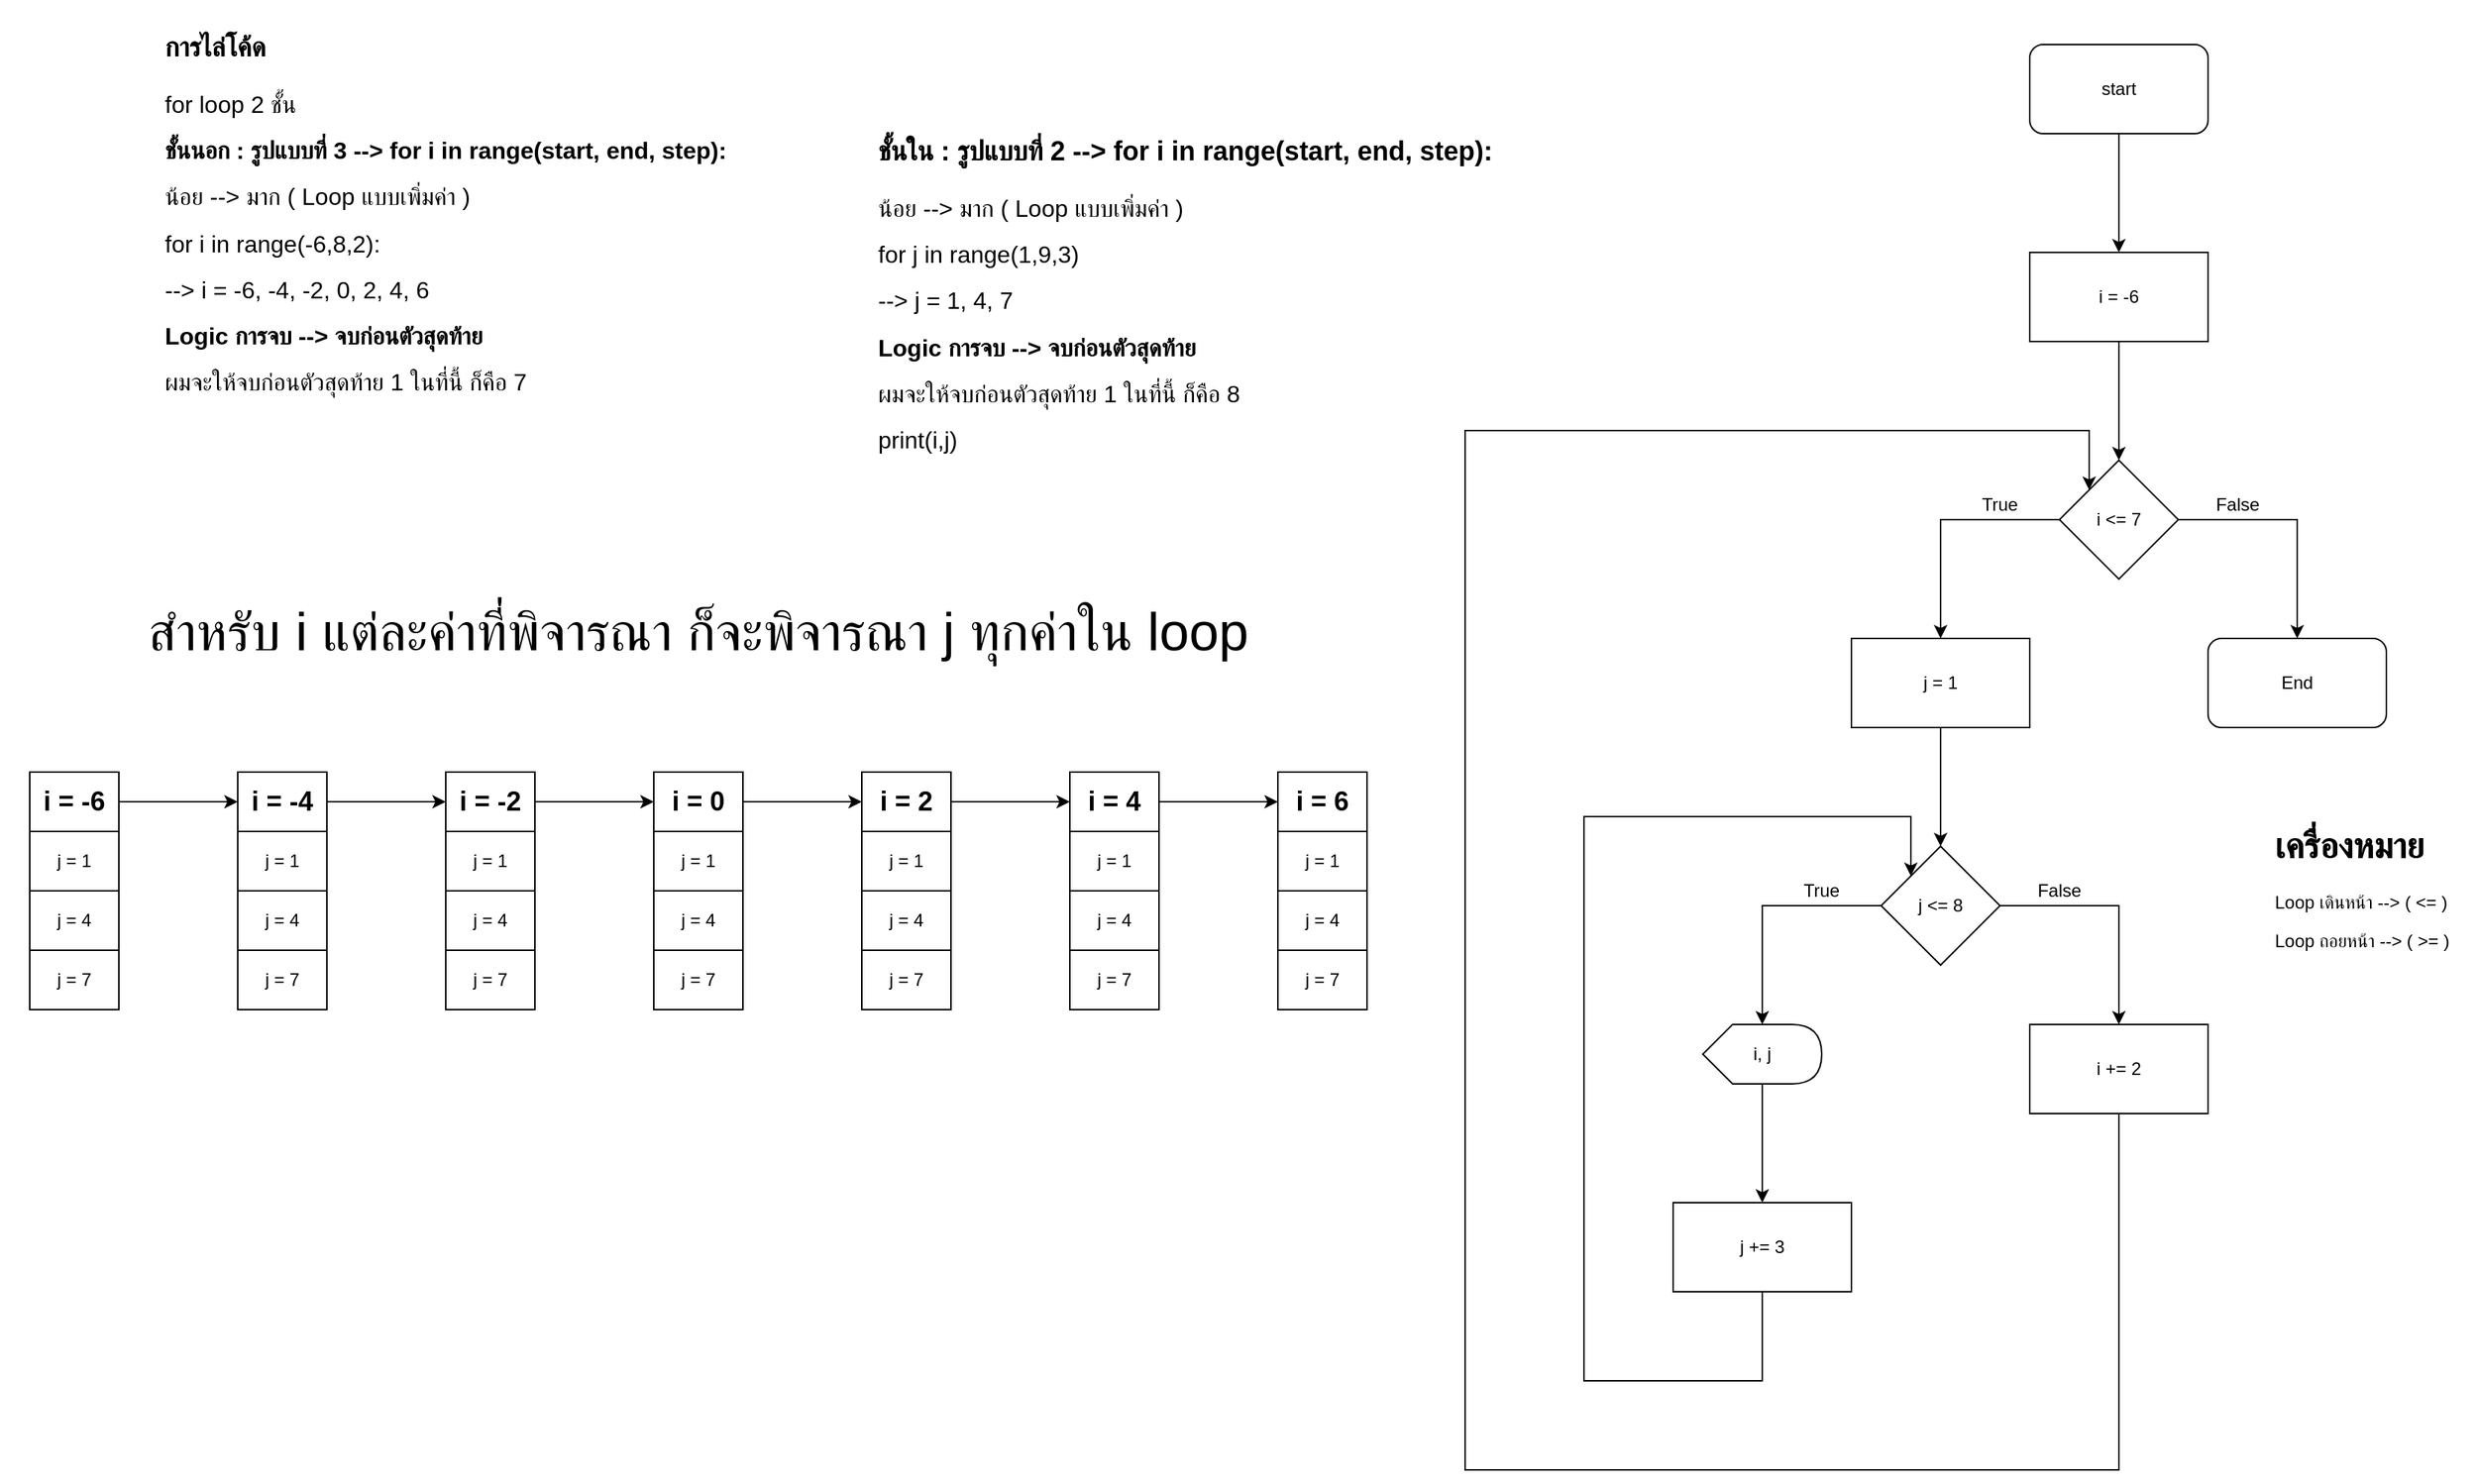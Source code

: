 <mxfile>
    <diagram id="QjmZl4qjWWXB8wUmYver" name="Page-1">
        <mxGraphModel dx="2181" dy="860" grid="1" gridSize="10" guides="1" tooltips="1" connect="1" arrows="1" fold="1" page="1" pageScale="1" pageWidth="827" pageHeight="1169" math="0" shadow="0">
            <root>
                <mxCell id="0"/>
                <mxCell id="1" parent="0"/>
                <mxCell id="179" value="" style="shape=table;html=1;whiteSpace=wrap;startSize=0;container=1;collapsible=0;childLayout=tableLayout;" parent="1" vertex="1">
                    <mxGeometry x="-26" y="570" width="60" height="160" as="geometry"/>
                </mxCell>
                <mxCell id="180" value="" style="shape=partialRectangle;html=1;whiteSpace=wrap;collapsible=0;dropTarget=0;pointerEvents=0;fillColor=none;top=0;left=0;bottom=0;right=0;points=[[0,0.5],[1,0.5]];portConstraint=eastwest;" parent="179" vertex="1">
                    <mxGeometry width="60" height="40" as="geometry"/>
                </mxCell>
                <mxCell id="181" value="&lt;b&gt;&lt;font style=&quot;font-size: 18px&quot;&gt;i = -6&lt;/font&gt;&lt;/b&gt;" style="shape=partialRectangle;html=1;whiteSpace=wrap;connectable=0;overflow=hidden;fillColor=none;top=0;left=0;bottom=0;right=0;" parent="180" vertex="1">
                    <mxGeometry width="60" height="40" as="geometry"/>
                </mxCell>
                <mxCell id="182" value="" style="shape=partialRectangle;html=1;whiteSpace=wrap;collapsible=0;dropTarget=0;pointerEvents=0;fillColor=none;top=0;left=0;bottom=0;right=0;points=[[0,0.5],[1,0.5]];portConstraint=eastwest;" parent="179" vertex="1">
                    <mxGeometry y="40" width="60" height="40" as="geometry"/>
                </mxCell>
                <mxCell id="183" value="j = 1" style="shape=partialRectangle;html=1;whiteSpace=wrap;connectable=0;overflow=hidden;fillColor=none;top=0;left=0;bottom=0;right=0;" parent="182" vertex="1">
                    <mxGeometry width="60" height="40" as="geometry"/>
                </mxCell>
                <mxCell id="184" value="" style="shape=partialRectangle;html=1;whiteSpace=wrap;collapsible=0;dropTarget=0;pointerEvents=0;fillColor=none;top=0;left=0;bottom=0;right=0;points=[[0,0.5],[1,0.5]];portConstraint=eastwest;" parent="179" vertex="1">
                    <mxGeometry y="80" width="60" height="40" as="geometry"/>
                </mxCell>
                <mxCell id="185" value="j = 4" style="shape=partialRectangle;html=1;whiteSpace=wrap;connectable=0;overflow=hidden;fillColor=none;top=0;left=0;bottom=0;right=0;" parent="184" vertex="1">
                    <mxGeometry width="60" height="40" as="geometry"/>
                </mxCell>
                <mxCell id="186" value="" style="shape=partialRectangle;html=1;whiteSpace=wrap;collapsible=0;dropTarget=0;pointerEvents=0;fillColor=none;top=0;left=0;bottom=0;right=0;points=[[0,0.5],[1,0.5]];portConstraint=eastwest;" parent="179" vertex="1">
                    <mxGeometry y="120" width="60" height="40" as="geometry"/>
                </mxCell>
                <mxCell id="187" value="j = 7" style="shape=partialRectangle;html=1;whiteSpace=wrap;connectable=0;overflow=hidden;fillColor=none;top=0;left=0;bottom=0;right=0;" parent="186" vertex="1">
                    <mxGeometry width="60" height="40" as="geometry"/>
                </mxCell>
                <mxCell id="194" value="" style="shape=table;html=1;whiteSpace=wrap;startSize=0;container=1;collapsible=0;childLayout=tableLayout;" parent="1" vertex="1">
                    <mxGeometry x="114" y="570" width="60" height="160" as="geometry"/>
                </mxCell>
                <mxCell id="195" value="" style="shape=partialRectangle;html=1;whiteSpace=wrap;collapsible=0;dropTarget=0;pointerEvents=0;fillColor=none;top=0;left=0;bottom=0;right=0;points=[[0,0.5],[1,0.5]];portConstraint=eastwest;" parent="194" vertex="1">
                    <mxGeometry width="60" height="40" as="geometry"/>
                </mxCell>
                <mxCell id="196" value="&lt;b&gt;&lt;font style=&quot;font-size: 18px&quot;&gt;i = -4&lt;/font&gt;&lt;/b&gt;" style="shape=partialRectangle;html=1;whiteSpace=wrap;connectable=0;overflow=hidden;fillColor=none;top=0;left=0;bottom=0;right=0;" parent="195" vertex="1">
                    <mxGeometry width="60" height="40" as="geometry"/>
                </mxCell>
                <mxCell id="197" value="" style="shape=partialRectangle;html=1;whiteSpace=wrap;collapsible=0;dropTarget=0;pointerEvents=0;fillColor=none;top=0;left=0;bottom=0;right=0;points=[[0,0.5],[1,0.5]];portConstraint=eastwest;" parent="194" vertex="1">
                    <mxGeometry y="40" width="60" height="40" as="geometry"/>
                </mxCell>
                <mxCell id="198" value="j = 1" style="shape=partialRectangle;html=1;whiteSpace=wrap;connectable=0;overflow=hidden;fillColor=none;top=0;left=0;bottom=0;right=0;" parent="197" vertex="1">
                    <mxGeometry width="60" height="40" as="geometry"/>
                </mxCell>
                <mxCell id="199" value="" style="shape=partialRectangle;html=1;whiteSpace=wrap;collapsible=0;dropTarget=0;pointerEvents=0;fillColor=none;top=0;left=0;bottom=0;right=0;points=[[0,0.5],[1,0.5]];portConstraint=eastwest;" parent="194" vertex="1">
                    <mxGeometry y="80" width="60" height="40" as="geometry"/>
                </mxCell>
                <mxCell id="200" value="j = 4" style="shape=partialRectangle;html=1;whiteSpace=wrap;connectable=0;overflow=hidden;fillColor=none;top=0;left=0;bottom=0;right=0;" parent="199" vertex="1">
                    <mxGeometry width="60" height="40" as="geometry"/>
                </mxCell>
                <mxCell id="201" value="" style="shape=partialRectangle;html=1;whiteSpace=wrap;collapsible=0;dropTarget=0;pointerEvents=0;fillColor=none;top=0;left=0;bottom=0;right=0;points=[[0,0.5],[1,0.5]];portConstraint=eastwest;" parent="194" vertex="1">
                    <mxGeometry y="120" width="60" height="40" as="geometry"/>
                </mxCell>
                <mxCell id="202" value="j = 7" style="shape=partialRectangle;html=1;whiteSpace=wrap;connectable=0;overflow=hidden;fillColor=none;top=0;left=0;bottom=0;right=0;" parent="201" vertex="1">
                    <mxGeometry width="60" height="40" as="geometry"/>
                </mxCell>
                <mxCell id="209" value="" style="shape=table;html=1;whiteSpace=wrap;startSize=0;container=1;collapsible=0;childLayout=tableLayout;" parent="1" vertex="1">
                    <mxGeometry x="254" y="570" width="60" height="160" as="geometry"/>
                </mxCell>
                <mxCell id="210" value="" style="shape=partialRectangle;html=1;whiteSpace=wrap;collapsible=0;dropTarget=0;pointerEvents=0;fillColor=none;top=0;left=0;bottom=0;right=0;points=[[0,0.5],[1,0.5]];portConstraint=eastwest;" parent="209" vertex="1">
                    <mxGeometry width="60" height="40" as="geometry"/>
                </mxCell>
                <mxCell id="211" value="&lt;font style=&quot;font-size: 18px&quot;&gt;&lt;b&gt;i = -2&lt;/b&gt;&lt;/font&gt;" style="shape=partialRectangle;html=1;whiteSpace=wrap;connectable=0;overflow=hidden;fillColor=none;top=0;left=0;bottom=0;right=0;" parent="210" vertex="1">
                    <mxGeometry width="60" height="40" as="geometry"/>
                </mxCell>
                <mxCell id="212" value="" style="shape=partialRectangle;html=1;whiteSpace=wrap;collapsible=0;dropTarget=0;pointerEvents=0;fillColor=none;top=0;left=0;bottom=0;right=0;points=[[0,0.5],[1,0.5]];portConstraint=eastwest;" parent="209" vertex="1">
                    <mxGeometry y="40" width="60" height="40" as="geometry"/>
                </mxCell>
                <mxCell id="213" value="j = 1" style="shape=partialRectangle;html=1;whiteSpace=wrap;connectable=0;overflow=hidden;fillColor=none;top=0;left=0;bottom=0;right=0;" parent="212" vertex="1">
                    <mxGeometry width="60" height="40" as="geometry"/>
                </mxCell>
                <mxCell id="214" value="" style="shape=partialRectangle;html=1;whiteSpace=wrap;collapsible=0;dropTarget=0;pointerEvents=0;fillColor=none;top=0;left=0;bottom=0;right=0;points=[[0,0.5],[1,0.5]];portConstraint=eastwest;" parent="209" vertex="1">
                    <mxGeometry y="80" width="60" height="40" as="geometry"/>
                </mxCell>
                <mxCell id="215" value="j = 4" style="shape=partialRectangle;html=1;whiteSpace=wrap;connectable=0;overflow=hidden;fillColor=none;top=0;left=0;bottom=0;right=0;" parent="214" vertex="1">
                    <mxGeometry width="60" height="40" as="geometry"/>
                </mxCell>
                <mxCell id="216" value="" style="shape=partialRectangle;html=1;whiteSpace=wrap;collapsible=0;dropTarget=0;pointerEvents=0;fillColor=none;top=0;left=0;bottom=0;right=0;points=[[0,0.5],[1,0.5]];portConstraint=eastwest;" parent="209" vertex="1">
                    <mxGeometry y="120" width="60" height="40" as="geometry"/>
                </mxCell>
                <mxCell id="217" value="j = 7" style="shape=partialRectangle;html=1;whiteSpace=wrap;connectable=0;overflow=hidden;fillColor=none;top=0;left=0;bottom=0;right=0;" parent="216" vertex="1">
                    <mxGeometry width="60" height="40" as="geometry"/>
                </mxCell>
                <mxCell id="224" value="" style="shape=table;html=1;whiteSpace=wrap;startSize=0;container=1;collapsible=0;childLayout=tableLayout;" parent="1" vertex="1">
                    <mxGeometry x="394" y="570" width="60" height="160" as="geometry"/>
                </mxCell>
                <mxCell id="225" value="" style="shape=partialRectangle;html=1;whiteSpace=wrap;collapsible=0;dropTarget=0;pointerEvents=0;fillColor=none;top=0;left=0;bottom=0;right=0;points=[[0,0.5],[1,0.5]];portConstraint=eastwest;" parent="224" vertex="1">
                    <mxGeometry width="60" height="40" as="geometry"/>
                </mxCell>
                <mxCell id="226" value="&lt;font style=&quot;font-size: 18px&quot;&gt;&lt;b&gt;i = 0&lt;/b&gt;&lt;/font&gt;" style="shape=partialRectangle;html=1;whiteSpace=wrap;connectable=0;overflow=hidden;fillColor=none;top=0;left=0;bottom=0;right=0;" parent="225" vertex="1">
                    <mxGeometry width="60" height="40" as="geometry"/>
                </mxCell>
                <mxCell id="227" value="" style="shape=partialRectangle;html=1;whiteSpace=wrap;collapsible=0;dropTarget=0;pointerEvents=0;fillColor=none;top=0;left=0;bottom=0;right=0;points=[[0,0.5],[1,0.5]];portConstraint=eastwest;" parent="224" vertex="1">
                    <mxGeometry y="40" width="60" height="40" as="geometry"/>
                </mxCell>
                <mxCell id="228" value="j = 1" style="shape=partialRectangle;html=1;whiteSpace=wrap;connectable=0;overflow=hidden;fillColor=none;top=0;left=0;bottom=0;right=0;" parent="227" vertex="1">
                    <mxGeometry width="60" height="40" as="geometry"/>
                </mxCell>
                <mxCell id="229" value="" style="shape=partialRectangle;html=1;whiteSpace=wrap;collapsible=0;dropTarget=0;pointerEvents=0;fillColor=none;top=0;left=0;bottom=0;right=0;points=[[0,0.5],[1,0.5]];portConstraint=eastwest;" parent="224" vertex="1">
                    <mxGeometry y="80" width="60" height="40" as="geometry"/>
                </mxCell>
                <mxCell id="230" value="j = 4" style="shape=partialRectangle;html=1;whiteSpace=wrap;connectable=0;overflow=hidden;fillColor=none;top=0;left=0;bottom=0;right=0;" parent="229" vertex="1">
                    <mxGeometry width="60" height="40" as="geometry"/>
                </mxCell>
                <mxCell id="231" value="" style="shape=partialRectangle;html=1;whiteSpace=wrap;collapsible=0;dropTarget=0;pointerEvents=0;fillColor=none;top=0;left=0;bottom=0;right=0;points=[[0,0.5],[1,0.5]];portConstraint=eastwest;" parent="224" vertex="1">
                    <mxGeometry y="120" width="60" height="40" as="geometry"/>
                </mxCell>
                <mxCell id="232" value="j = 7" style="shape=partialRectangle;html=1;whiteSpace=wrap;connectable=0;overflow=hidden;fillColor=none;top=0;left=0;bottom=0;right=0;" parent="231" vertex="1">
                    <mxGeometry width="60" height="40" as="geometry"/>
                </mxCell>
                <mxCell id="239" value="" style="shape=table;html=1;whiteSpace=wrap;startSize=0;container=1;collapsible=0;childLayout=tableLayout;" parent="1" vertex="1">
                    <mxGeometry x="534" y="570" width="60" height="160" as="geometry"/>
                </mxCell>
                <mxCell id="240" value="" style="shape=partialRectangle;html=1;whiteSpace=wrap;collapsible=0;dropTarget=0;pointerEvents=0;fillColor=none;top=0;left=0;bottom=0;right=0;points=[[0,0.5],[1,0.5]];portConstraint=eastwest;" parent="239" vertex="1">
                    <mxGeometry width="60" height="40" as="geometry"/>
                </mxCell>
                <mxCell id="241" value="&lt;font style=&quot;font-size: 18px&quot;&gt;&lt;b&gt;i = 2&lt;/b&gt;&lt;/font&gt;" style="shape=partialRectangle;html=1;whiteSpace=wrap;connectable=0;overflow=hidden;fillColor=none;top=0;left=0;bottom=0;right=0;" parent="240" vertex="1">
                    <mxGeometry width="60" height="40" as="geometry"/>
                </mxCell>
                <mxCell id="242" value="" style="shape=partialRectangle;html=1;whiteSpace=wrap;collapsible=0;dropTarget=0;pointerEvents=0;fillColor=none;top=0;left=0;bottom=0;right=0;points=[[0,0.5],[1,0.5]];portConstraint=eastwest;" parent="239" vertex="1">
                    <mxGeometry y="40" width="60" height="40" as="geometry"/>
                </mxCell>
                <mxCell id="243" value="j = 1" style="shape=partialRectangle;html=1;whiteSpace=wrap;connectable=0;overflow=hidden;fillColor=none;top=0;left=0;bottom=0;right=0;" parent="242" vertex="1">
                    <mxGeometry width="60" height="40" as="geometry"/>
                </mxCell>
                <mxCell id="244" value="" style="shape=partialRectangle;html=1;whiteSpace=wrap;collapsible=0;dropTarget=0;pointerEvents=0;fillColor=none;top=0;left=0;bottom=0;right=0;points=[[0,0.5],[1,0.5]];portConstraint=eastwest;" parent="239" vertex="1">
                    <mxGeometry y="80" width="60" height="40" as="geometry"/>
                </mxCell>
                <mxCell id="245" value="j = 4" style="shape=partialRectangle;html=1;whiteSpace=wrap;connectable=0;overflow=hidden;fillColor=none;top=0;left=0;bottom=0;right=0;" parent="244" vertex="1">
                    <mxGeometry width="60" height="40" as="geometry"/>
                </mxCell>
                <mxCell id="246" value="" style="shape=partialRectangle;html=1;whiteSpace=wrap;collapsible=0;dropTarget=0;pointerEvents=0;fillColor=none;top=0;left=0;bottom=0;right=0;points=[[0,0.5],[1,0.5]];portConstraint=eastwest;" parent="239" vertex="1">
                    <mxGeometry y="120" width="60" height="40" as="geometry"/>
                </mxCell>
                <mxCell id="247" value="j = 7" style="shape=partialRectangle;html=1;whiteSpace=wrap;connectable=0;overflow=hidden;fillColor=none;top=0;left=0;bottom=0;right=0;" parent="246" vertex="1">
                    <mxGeometry width="60" height="40" as="geometry"/>
                </mxCell>
                <mxCell id="254" value="" style="shape=table;html=1;whiteSpace=wrap;startSize=0;container=1;collapsible=0;childLayout=tableLayout;" parent="1" vertex="1">
                    <mxGeometry x="674" y="570" width="60" height="160" as="geometry"/>
                </mxCell>
                <mxCell id="255" value="" style="shape=partialRectangle;html=1;whiteSpace=wrap;collapsible=0;dropTarget=0;pointerEvents=0;fillColor=none;top=0;left=0;bottom=0;right=0;points=[[0,0.5],[1,0.5]];portConstraint=eastwest;" parent="254" vertex="1">
                    <mxGeometry width="60" height="40" as="geometry"/>
                </mxCell>
                <mxCell id="256" value="&lt;font style=&quot;font-size: 18px&quot;&gt;&lt;b&gt;i = 4&lt;/b&gt;&lt;/font&gt;" style="shape=partialRectangle;html=1;whiteSpace=wrap;connectable=0;overflow=hidden;fillColor=none;top=0;left=0;bottom=0;right=0;" parent="255" vertex="1">
                    <mxGeometry width="60" height="40" as="geometry"/>
                </mxCell>
                <mxCell id="257" value="" style="shape=partialRectangle;html=1;whiteSpace=wrap;collapsible=0;dropTarget=0;pointerEvents=0;fillColor=none;top=0;left=0;bottom=0;right=0;points=[[0,0.5],[1,0.5]];portConstraint=eastwest;" parent="254" vertex="1">
                    <mxGeometry y="40" width="60" height="40" as="geometry"/>
                </mxCell>
                <mxCell id="258" value="j = 1" style="shape=partialRectangle;html=1;whiteSpace=wrap;connectable=0;overflow=hidden;fillColor=none;top=0;left=0;bottom=0;right=0;" parent="257" vertex="1">
                    <mxGeometry width="60" height="40" as="geometry"/>
                </mxCell>
                <mxCell id="259" value="" style="shape=partialRectangle;html=1;whiteSpace=wrap;collapsible=0;dropTarget=0;pointerEvents=0;fillColor=none;top=0;left=0;bottom=0;right=0;points=[[0,0.5],[1,0.5]];portConstraint=eastwest;" parent="254" vertex="1">
                    <mxGeometry y="80" width="60" height="40" as="geometry"/>
                </mxCell>
                <mxCell id="260" value="j = 4" style="shape=partialRectangle;html=1;whiteSpace=wrap;connectable=0;overflow=hidden;fillColor=none;top=0;left=0;bottom=0;right=0;" parent="259" vertex="1">
                    <mxGeometry width="60" height="40" as="geometry"/>
                </mxCell>
                <mxCell id="261" value="" style="shape=partialRectangle;html=1;whiteSpace=wrap;collapsible=0;dropTarget=0;pointerEvents=0;fillColor=none;top=0;left=0;bottom=0;right=0;points=[[0,0.5],[1,0.5]];portConstraint=eastwest;" parent="254" vertex="1">
                    <mxGeometry y="120" width="60" height="40" as="geometry"/>
                </mxCell>
                <mxCell id="262" value="j = 7" style="shape=partialRectangle;html=1;whiteSpace=wrap;connectable=0;overflow=hidden;fillColor=none;top=0;left=0;bottom=0;right=0;" parent="261" vertex="1">
                    <mxGeometry width="60" height="40" as="geometry"/>
                </mxCell>
                <mxCell id="269" value="" style="shape=table;html=1;whiteSpace=wrap;startSize=0;container=1;collapsible=0;childLayout=tableLayout;" parent="1" vertex="1">
                    <mxGeometry x="814" y="570" width="60" height="160" as="geometry"/>
                </mxCell>
                <mxCell id="270" value="" style="shape=partialRectangle;html=1;whiteSpace=wrap;collapsible=0;dropTarget=0;pointerEvents=0;fillColor=none;top=0;left=0;bottom=0;right=0;points=[[0,0.5],[1,0.5]];portConstraint=eastwest;" parent="269" vertex="1">
                    <mxGeometry width="60" height="40" as="geometry"/>
                </mxCell>
                <mxCell id="271" value="&lt;font style=&quot;font-size: 18px&quot;&gt;&lt;b&gt;i = 6&lt;/b&gt;&lt;/font&gt;" style="shape=partialRectangle;html=1;whiteSpace=wrap;connectable=0;overflow=hidden;fillColor=none;top=0;left=0;bottom=0;right=0;" parent="270" vertex="1">
                    <mxGeometry width="60" height="40" as="geometry"/>
                </mxCell>
                <mxCell id="272" value="" style="shape=partialRectangle;html=1;whiteSpace=wrap;collapsible=0;dropTarget=0;pointerEvents=0;fillColor=none;top=0;left=0;bottom=0;right=0;points=[[0,0.5],[1,0.5]];portConstraint=eastwest;" parent="269" vertex="1">
                    <mxGeometry y="40" width="60" height="40" as="geometry"/>
                </mxCell>
                <mxCell id="273" value="j = 1" style="shape=partialRectangle;html=1;whiteSpace=wrap;connectable=0;overflow=hidden;fillColor=none;top=0;left=0;bottom=0;right=0;" parent="272" vertex="1">
                    <mxGeometry width="60" height="40" as="geometry"/>
                </mxCell>
                <mxCell id="274" value="" style="shape=partialRectangle;html=1;whiteSpace=wrap;collapsible=0;dropTarget=0;pointerEvents=0;fillColor=none;top=0;left=0;bottom=0;right=0;points=[[0,0.5],[1,0.5]];portConstraint=eastwest;" parent="269" vertex="1">
                    <mxGeometry y="80" width="60" height="40" as="geometry"/>
                </mxCell>
                <mxCell id="275" value="j = 4" style="shape=partialRectangle;html=1;whiteSpace=wrap;connectable=0;overflow=hidden;fillColor=none;top=0;left=0;bottom=0;right=0;" parent="274" vertex="1">
                    <mxGeometry width="60" height="40" as="geometry"/>
                </mxCell>
                <mxCell id="276" value="" style="shape=partialRectangle;html=1;whiteSpace=wrap;collapsible=0;dropTarget=0;pointerEvents=0;fillColor=none;top=0;left=0;bottom=0;right=0;points=[[0,0.5],[1,0.5]];portConstraint=eastwest;" parent="269" vertex="1">
                    <mxGeometry y="120" width="60" height="40" as="geometry"/>
                </mxCell>
                <mxCell id="277" value="j = 7" style="shape=partialRectangle;html=1;whiteSpace=wrap;connectable=0;overflow=hidden;fillColor=none;top=0;left=0;bottom=0;right=0;" parent="276" vertex="1">
                    <mxGeometry width="60" height="40" as="geometry"/>
                </mxCell>
                <mxCell id="284" style="edgeStyle=orthogonalEdgeStyle;rounded=0;orthogonalLoop=1;jettySize=auto;html=1;entryX=0;entryY=0.5;entryDx=0;entryDy=0;" parent="1" source="180" target="195" edge="1">
                    <mxGeometry relative="1" as="geometry"/>
                </mxCell>
                <mxCell id="285" style="edgeStyle=orthogonalEdgeStyle;rounded=0;orthogonalLoop=1;jettySize=auto;html=1;entryX=0;entryY=0.5;entryDx=0;entryDy=0;" parent="1" source="195" target="210" edge="1">
                    <mxGeometry relative="1" as="geometry"/>
                </mxCell>
                <mxCell id="286" style="edgeStyle=orthogonalEdgeStyle;rounded=0;orthogonalLoop=1;jettySize=auto;html=1;entryX=0;entryY=0.5;entryDx=0;entryDy=0;" parent="1" source="210" target="225" edge="1">
                    <mxGeometry relative="1" as="geometry"/>
                </mxCell>
                <mxCell id="287" style="edgeStyle=orthogonalEdgeStyle;rounded=0;orthogonalLoop=1;jettySize=auto;html=1;entryX=0;entryY=0.5;entryDx=0;entryDy=0;" parent="1" source="225" target="240" edge="1">
                    <mxGeometry relative="1" as="geometry"/>
                </mxCell>
                <mxCell id="288" style="edgeStyle=orthogonalEdgeStyle;rounded=0;orthogonalLoop=1;jettySize=auto;html=1;entryX=0;entryY=0.5;entryDx=0;entryDy=0;" parent="1" source="240" target="255" edge="1">
                    <mxGeometry relative="1" as="geometry"/>
                </mxCell>
                <mxCell id="289" style="edgeStyle=orthogonalEdgeStyle;rounded=0;orthogonalLoop=1;jettySize=auto;html=1;entryX=0;entryY=0.5;entryDx=0;entryDy=0;" parent="1" source="255" target="270" edge="1">
                    <mxGeometry relative="1" as="geometry"/>
                </mxCell>
                <mxCell id="290" value="&lt;font&gt;&lt;font style=&quot;font-size: 36px&quot;&gt;สำหรับ i แต่ละค่าที่พิจารณา ก็จะพิจารณา j ทุกค่าใน loop&lt;/font&gt;&lt;br&gt;&lt;/font&gt;" style="text;html=1;strokeColor=none;fillColor=none;align=center;verticalAlign=middle;whiteSpace=wrap;rounded=0;" parent="1" vertex="1">
                    <mxGeometry x="-46" y="430" width="940" height="90" as="geometry"/>
                </mxCell>
                <mxCell id="314" value="&lt;h1&gt;เครื่องหมาย&lt;/h1&gt;&lt;p&gt;Loop เดินหน้า --&amp;gt; ( &amp;lt;= )&lt;/p&gt;&lt;p&gt;Loop ถอยหน้า --&amp;gt; ( &amp;gt;= )&lt;/p&gt;" style="text;html=1;strokeColor=none;fillColor=none;spacing=5;spacingTop=-20;whiteSpace=wrap;overflow=hidden;rounded=0;" parent="1" vertex="1">
                    <mxGeometry x="1480" y="600" width="140" height="100" as="geometry"/>
                </mxCell>
                <mxCell id="315" value="&lt;h1&gt;&lt;font style=&quot;font-size: 18px&quot;&gt;การไล่โค้ด&lt;/font&gt;&lt;/h1&gt;&lt;p&gt;&lt;font size=&quot;3&quot;&gt;for loop 2 ชั้น&lt;/font&gt;&lt;/p&gt;&lt;p&gt;&lt;font size=&quot;3&quot;&gt;&lt;b&gt;ชั้นนอก : รูปแบบที่ 3 --&amp;gt; for i in range(start, end, step):&lt;/b&gt;&lt;/font&gt;&lt;/p&gt;&lt;p&gt;&lt;font size=&quot;3&quot;&gt;น้อย --&amp;gt; มาก ( Loop แบบเพิ่มค่า )&lt;/font&gt;&lt;/p&gt;&lt;p&gt;&lt;font size=&quot;3&quot;&gt;for i in range(-6,8,2):&lt;/font&gt;&lt;/p&gt;&lt;p&gt;&lt;font size=&quot;3&quot;&gt;--&amp;gt; i = -6, -4, -2, 0, 2, 4, 6&lt;/font&gt;&lt;/p&gt;&lt;p&gt;&lt;font size=&quot;3&quot;&gt;&lt;b&gt;Logic การจบ --&amp;gt; จบก่อนตัวสุดท้าย&lt;/b&gt;&lt;/font&gt;&lt;/p&gt;&lt;p&gt;&lt;font size=&quot;3&quot;&gt;ผมจะให้จบก่อนตัวสุดท้าย 1 ในที่นี้ ก็คือ 7&lt;/font&gt;&lt;/p&gt;" style="text;html=1;strokeColor=none;fillColor=none;spacing=5;spacingTop=-20;whiteSpace=wrap;overflow=hidden;rounded=0;" parent="1" vertex="1">
                    <mxGeometry x="60" y="60" width="410" height="270" as="geometry"/>
                </mxCell>
                <mxCell id="316" value="&lt;h1&gt;&lt;font style=&quot;font-size: 18px&quot;&gt;&lt;font&gt;ชั้นใน : รูปแบบที่ 2 --&amp;gt; for i in range(start, end, step):&lt;/font&gt;&lt;br&gt;&lt;/font&gt;&lt;/h1&gt;&lt;p&gt;&lt;font size=&quot;3&quot;&gt;น้อย --&amp;gt; มาก ( Loop แบบเพิ่มค่า )&lt;/font&gt;&lt;/p&gt;&lt;p&gt;&lt;font size=&quot;3&quot;&gt;for j in range(1,9,3)&lt;/font&gt;&lt;/p&gt;&lt;p&gt;&lt;font size=&quot;3&quot;&gt;--&amp;gt; j = 1, 4, 7&lt;/font&gt;&lt;/p&gt;&lt;p&gt;&lt;font size=&quot;3&quot;&gt;&lt;b&gt;Logic การจบ --&amp;gt; จบก่อนตัวสุดท้าย&lt;/b&gt;&lt;/font&gt;&lt;/p&gt;&lt;p&gt;&lt;font size=&quot;3&quot;&gt;ผมจะให้จบก่อนตัวสุดท้าย 1 ในที่นี้ ก็คือ 8&lt;/font&gt;&lt;/p&gt;&lt;p&gt;&lt;font size=&quot;3&quot;&gt;print(i,j)&lt;/font&gt;&lt;/p&gt;" style="text;html=1;strokeColor=none;fillColor=none;spacing=5;spacingTop=-20;whiteSpace=wrap;overflow=hidden;rounded=0;" parent="1" vertex="1">
                    <mxGeometry x="540" y="130" width="440" height="240" as="geometry"/>
                </mxCell>
                <mxCell id="320" style="edgeStyle=orthogonalEdgeStyle;rounded=0;orthogonalLoop=1;jettySize=auto;html=1;" parent="1" source="318" target="319" edge="1">
                    <mxGeometry relative="1" as="geometry"/>
                </mxCell>
                <mxCell id="318" value="start" style="rounded=1;whiteSpace=wrap;html=1;" parent="1" vertex="1">
                    <mxGeometry x="1320" y="80" width="120" height="60" as="geometry"/>
                </mxCell>
                <mxCell id="322" style="edgeStyle=orthogonalEdgeStyle;rounded=0;orthogonalLoop=1;jettySize=auto;html=1;" parent="1" source="319" target="321" edge="1">
                    <mxGeometry relative="1" as="geometry"/>
                </mxCell>
                <mxCell id="319" value="i = -6" style="rounded=0;whiteSpace=wrap;html=1;" parent="1" vertex="1">
                    <mxGeometry x="1320" y="220" width="120" height="60" as="geometry"/>
                </mxCell>
                <mxCell id="324" style="edgeStyle=orthogonalEdgeStyle;rounded=0;orthogonalLoop=1;jettySize=auto;html=1;" parent="1" source="321" target="323" edge="1">
                    <mxGeometry relative="1" as="geometry"/>
                </mxCell>
                <mxCell id="337" style="edgeStyle=orthogonalEdgeStyle;rounded=0;orthogonalLoop=1;jettySize=auto;html=1;" parent="1" source="321" target="336" edge="1">
                    <mxGeometry relative="1" as="geometry"/>
                </mxCell>
                <mxCell id="321" value="i &amp;lt;= 7" style="rhombus;whiteSpace=wrap;html=1;" parent="1" vertex="1">
                    <mxGeometry x="1340" y="360" width="80" height="80" as="geometry"/>
                </mxCell>
                <mxCell id="326" style="edgeStyle=orthogonalEdgeStyle;rounded=0;orthogonalLoop=1;jettySize=auto;html=1;" parent="1" source="323" target="325" edge="1">
                    <mxGeometry relative="1" as="geometry"/>
                </mxCell>
                <mxCell id="323" value="j = 1" style="rounded=0;whiteSpace=wrap;html=1;" parent="1" vertex="1">
                    <mxGeometry x="1200" y="480" width="120" height="60" as="geometry"/>
                </mxCell>
                <mxCell id="328" style="edgeStyle=orthogonalEdgeStyle;rounded=0;orthogonalLoop=1;jettySize=auto;html=1;" parent="1" source="325" target="327" edge="1">
                    <mxGeometry relative="1" as="geometry"/>
                </mxCell>
                <mxCell id="333" style="edgeStyle=orthogonalEdgeStyle;rounded=0;orthogonalLoop=1;jettySize=auto;html=1;" parent="1" source="325" target="332" edge="1">
                    <mxGeometry relative="1" as="geometry"/>
                </mxCell>
                <mxCell id="325" value="j &amp;lt;= 8" style="rhombus;whiteSpace=wrap;html=1;" parent="1" vertex="1">
                    <mxGeometry x="1220" y="620" width="80" height="80" as="geometry"/>
                </mxCell>
                <mxCell id="330" style="edgeStyle=orthogonalEdgeStyle;rounded=0;orthogonalLoop=1;jettySize=auto;html=1;" parent="1" source="327" target="329" edge="1">
                    <mxGeometry relative="1" as="geometry"/>
                </mxCell>
                <mxCell id="327" value="i, j" style="shape=display;whiteSpace=wrap;html=1;" parent="1" vertex="1">
                    <mxGeometry x="1100" y="740" width="80" height="40" as="geometry"/>
                </mxCell>
                <mxCell id="331" style="edgeStyle=orthogonalEdgeStyle;rounded=0;orthogonalLoop=1;jettySize=auto;html=1;entryX=0;entryY=0;entryDx=0;entryDy=0;" parent="1" source="329" target="325" edge="1">
                    <mxGeometry relative="1" as="geometry">
                        <Array as="points">
                            <mxPoint x="1140" y="980"/>
                            <mxPoint x="1020" y="980"/>
                            <mxPoint x="1020" y="600"/>
                            <mxPoint x="1240" y="600"/>
                        </Array>
                    </mxGeometry>
                </mxCell>
                <mxCell id="329" value="j += 3" style="rounded=0;whiteSpace=wrap;html=1;" parent="1" vertex="1">
                    <mxGeometry x="1080" y="860" width="120" height="60" as="geometry"/>
                </mxCell>
                <mxCell id="334" style="edgeStyle=orthogonalEdgeStyle;rounded=0;orthogonalLoop=1;jettySize=auto;html=1;entryX=0;entryY=0;entryDx=0;entryDy=0;" parent="1" source="332" target="321" edge="1">
                    <mxGeometry relative="1" as="geometry">
                        <Array as="points">
                            <mxPoint x="1380" y="1040"/>
                            <mxPoint x="940" y="1040"/>
                            <mxPoint x="940" y="340"/>
                            <mxPoint x="1360" y="340"/>
                        </Array>
                    </mxGeometry>
                </mxCell>
                <mxCell id="332" value="i += 2" style="rounded=0;whiteSpace=wrap;html=1;" parent="1" vertex="1">
                    <mxGeometry x="1320" y="740" width="120" height="60" as="geometry"/>
                </mxCell>
                <mxCell id="336" value="End" style="rounded=1;whiteSpace=wrap;html=1;" parent="1" vertex="1">
                    <mxGeometry x="1440" y="480" width="120" height="60" as="geometry"/>
                </mxCell>
                <mxCell id="338" value="True" style="text;html=1;strokeColor=none;fillColor=none;align=center;verticalAlign=middle;whiteSpace=wrap;rounded=0;" parent="1" vertex="1">
                    <mxGeometry x="1160" y="640" width="40" height="20" as="geometry"/>
                </mxCell>
                <mxCell id="339" value="False" style="text;html=1;strokeColor=none;fillColor=none;align=center;verticalAlign=middle;whiteSpace=wrap;rounded=0;" parent="1" vertex="1">
                    <mxGeometry x="1320" y="640" width="40" height="20" as="geometry"/>
                </mxCell>
                <mxCell id="340" value="True" style="text;html=1;strokeColor=none;fillColor=none;align=center;verticalAlign=middle;whiteSpace=wrap;rounded=0;" parent="1" vertex="1">
                    <mxGeometry x="1280" y="380" width="40" height="20" as="geometry"/>
                </mxCell>
                <mxCell id="341" value="False" style="text;html=1;strokeColor=none;fillColor=none;align=center;verticalAlign=middle;whiteSpace=wrap;rounded=0;" parent="1" vertex="1">
                    <mxGeometry x="1440" y="380" width="40" height="20" as="geometry"/>
                </mxCell>
            </root>
        </mxGraphModel>
    </diagram>
</mxfile>